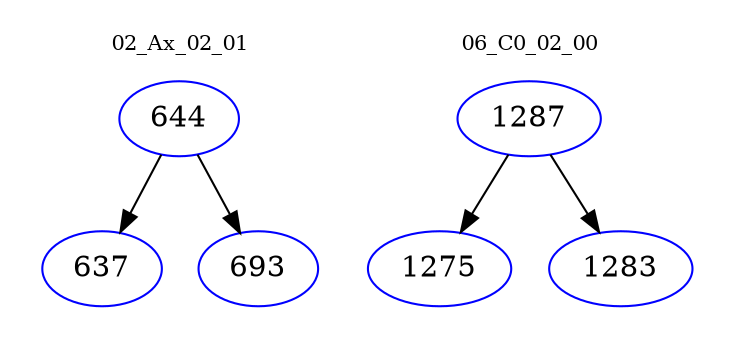 digraph{
subgraph cluster_0 {
color = white
label = "02_Ax_02_01";
fontsize=10;
T0_644 [label="644", color="blue"]
T0_644 -> T0_637 [color="black"]
T0_637 [label="637", color="blue"]
T0_644 -> T0_693 [color="black"]
T0_693 [label="693", color="blue"]
}
subgraph cluster_1 {
color = white
label = "06_C0_02_00";
fontsize=10;
T1_1287 [label="1287", color="blue"]
T1_1287 -> T1_1275 [color="black"]
T1_1275 [label="1275", color="blue"]
T1_1287 -> T1_1283 [color="black"]
T1_1283 [label="1283", color="blue"]
}
}
